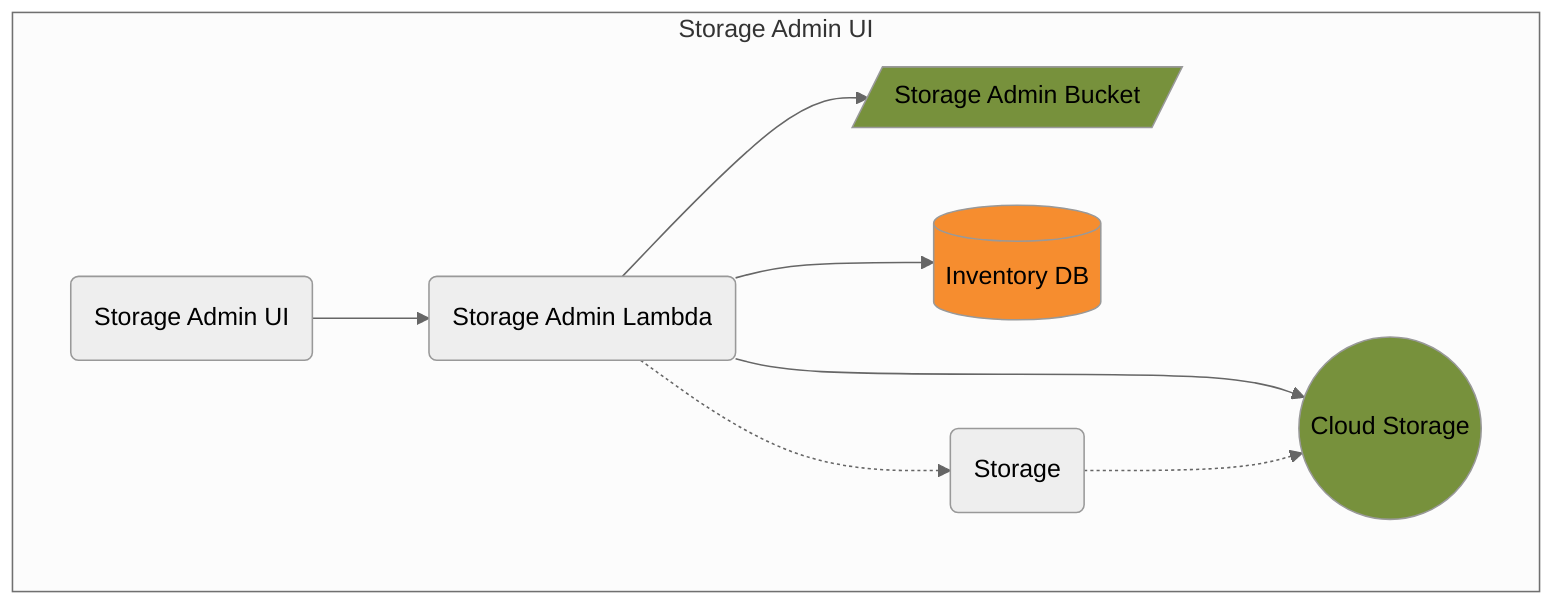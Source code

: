 %%{init: {'theme': 'neutral', 'securityLevel': 'loose'}}%%
graph TD
  SAUI("Storage Admin UI")
  SA("Storage Admin Lambda")
  RDS[(Inventory DB)]
  SABUCK[/"Storage Admin Bucket"/]
  CLOUD(("Cloud Storage"))
  ST(Storage)

  subgraph "Storage Admin UI"
    SAUI-->SA
    SA-->SABUCK
    SA-->RDS
    SA-->CLOUD
    SA-.->ST
    ST-.->CLOUD
  end

  style RDS fill:#F68D2F
  style SABUCK fill:#77913C
  style CLOUD fill:#77913C